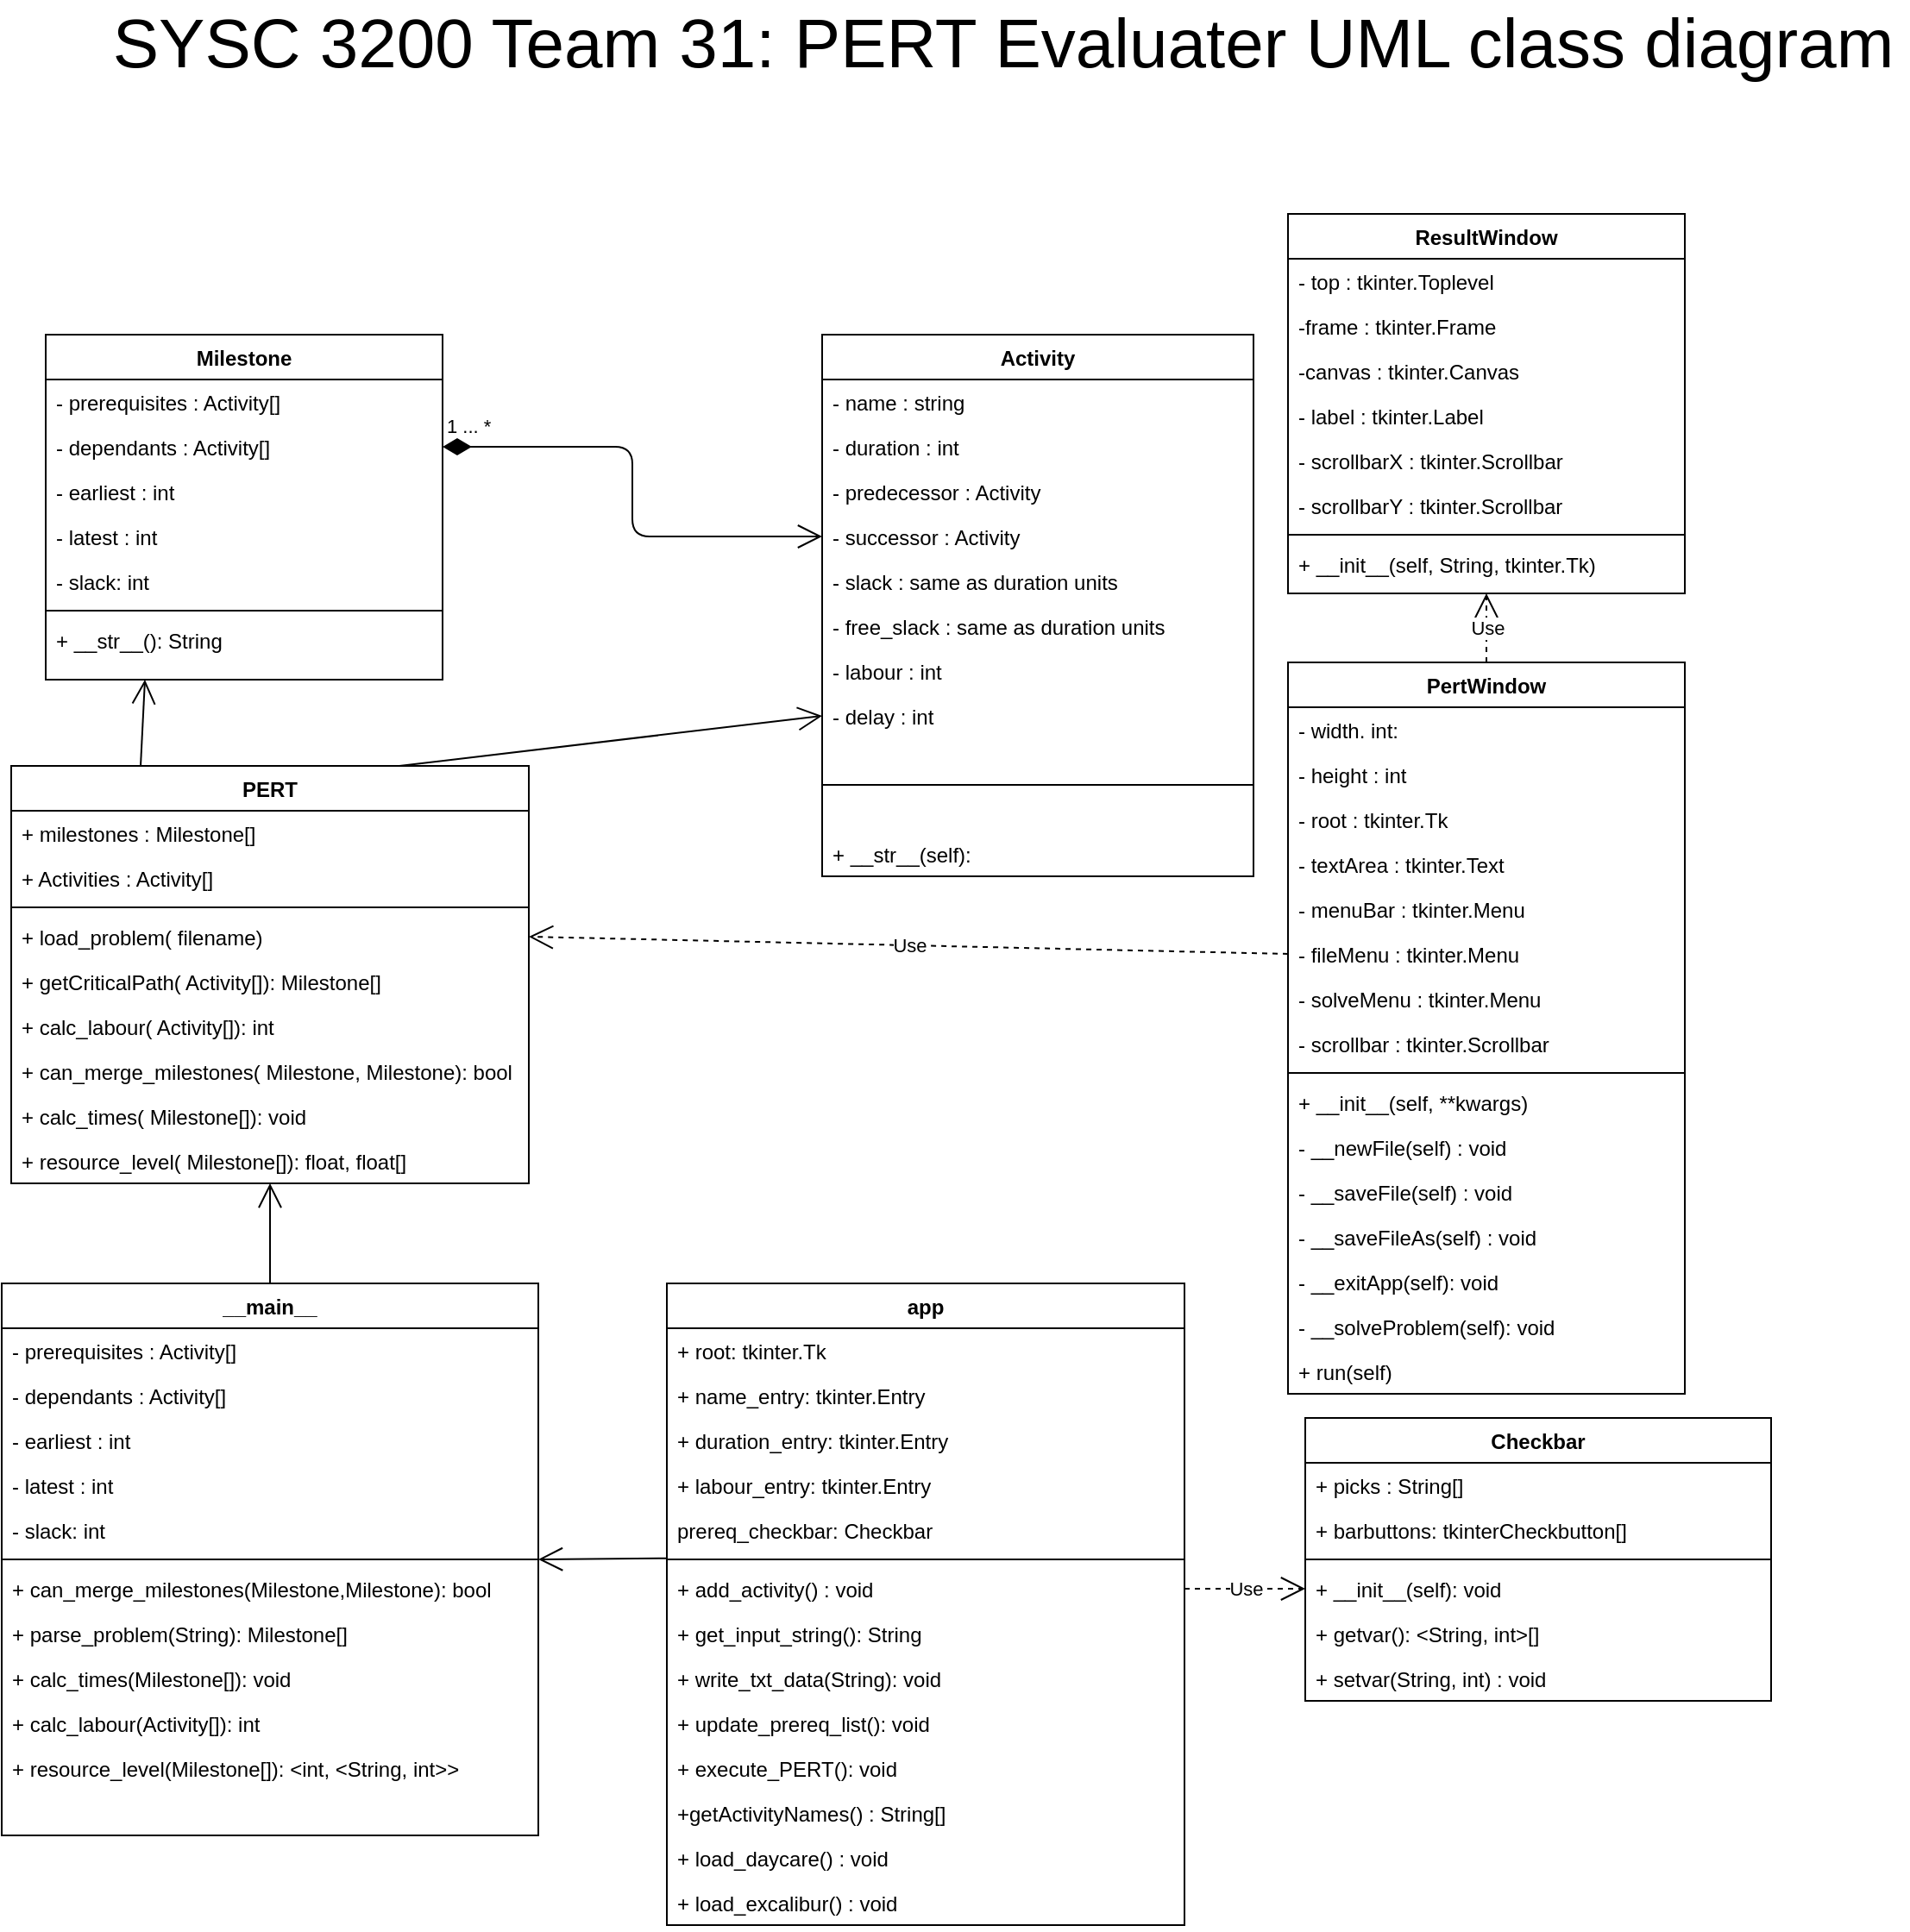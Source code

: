 <mxfile version="14.4.9" type="device"><diagram id="C5RBs43oDa-KdzZeNtuy" name="Page-1"><mxGraphModel dx="2009" dy="1912" grid="1" gridSize="10" guides="1" tooltips="1" connect="1" arrows="1" fold="1" page="1" pageScale="1" pageWidth="827" pageHeight="1169" math="0" shadow="0"><root><mxCell id="WIyWlLk6GJQsqaUBKTNV-0"/><mxCell id="WIyWlLk6GJQsqaUBKTNV-1" parent="WIyWlLk6GJQsqaUBKTNV-0"/><mxCell id="zTDlaWQzGtv6-AodyAiM-24" value="Activity" style="swimlane;fontStyle=1;align=center;verticalAlign=top;childLayout=stackLayout;horizontal=1;startSize=26;horizontalStack=0;resizeParent=1;resizeLast=0;collapsible=1;marginBottom=0;rounded=0;shadow=0;strokeWidth=1;" parent="WIyWlLk6GJQsqaUBKTNV-1" vertex="1"><mxGeometry x="735.5" y="-960" width="250" height="314" as="geometry"><mxRectangle x="130" y="380" width="160" height="26" as="alternateBounds"/></mxGeometry></mxCell><mxCell id="btUpzb4KIbOAnBp8oF6F-0" value="- name : string" style="text;align=left;verticalAlign=top;spacingLeft=4;spacingRight=4;overflow=hidden;rotatable=0;points=[[0,0.5],[1,0.5]];portConstraint=eastwest;" parent="zTDlaWQzGtv6-AodyAiM-24" vertex="1"><mxGeometry y="26" width="250" height="26" as="geometry"/></mxCell><mxCell id="btUpzb4KIbOAnBp8oF6F-9" value="- duration : int" style="text;align=left;verticalAlign=top;spacingLeft=4;spacingRight=4;overflow=hidden;rotatable=0;points=[[0,0.5],[1,0.5]];portConstraint=eastwest;" parent="zTDlaWQzGtv6-AodyAiM-24" vertex="1"><mxGeometry y="52" width="250" height="26" as="geometry"/></mxCell><mxCell id="zTDlaWQzGtv6-AodyAiM-31" value="- predecessor : Activity" style="text;align=left;verticalAlign=top;spacingLeft=4;spacingRight=4;overflow=hidden;rotatable=0;points=[[0,0.5],[1,0.5]];portConstraint=eastwest;" parent="zTDlaWQzGtv6-AodyAiM-24" vertex="1"><mxGeometry y="78" width="250" height="26" as="geometry"/></mxCell><mxCell id="btUpzb4KIbOAnBp8oF6F-1" value="- successor : Activity" style="text;align=left;verticalAlign=top;spacingLeft=4;spacingRight=4;overflow=hidden;rotatable=0;points=[[0,0.5],[1,0.5]];portConstraint=eastwest;" parent="zTDlaWQzGtv6-AodyAiM-24" vertex="1"><mxGeometry y="104" width="250" height="26" as="geometry"/></mxCell><mxCell id="btUpzb4KIbOAnBp8oF6F-2" value="- slack : same as duration units" style="text;align=left;verticalAlign=top;spacingLeft=4;spacingRight=4;overflow=hidden;rotatable=0;points=[[0,0.5],[1,0.5]];portConstraint=eastwest;" parent="zTDlaWQzGtv6-AodyAiM-24" vertex="1"><mxGeometry y="130" width="250" height="26" as="geometry"/></mxCell><mxCell id="zTDlaWQzGtv6-AodyAiM-32" value="- free_slack : same as duration units" style="text;align=left;verticalAlign=top;spacingLeft=4;spacingRight=4;overflow=hidden;rotatable=0;points=[[0,0.5],[1,0.5]];portConstraint=eastwest;" parent="zTDlaWQzGtv6-AodyAiM-24" vertex="1"><mxGeometry y="156" width="250" height="26" as="geometry"/></mxCell><mxCell id="btUpzb4KIbOAnBp8oF6F-3" value="- labour : int" style="text;align=left;verticalAlign=top;spacingLeft=4;spacingRight=4;overflow=hidden;rotatable=0;points=[[0,0.5],[1,0.5]];portConstraint=eastwest;" parent="zTDlaWQzGtv6-AodyAiM-24" vertex="1"><mxGeometry y="182" width="250" height="26" as="geometry"/></mxCell><mxCell id="btUpzb4KIbOAnBp8oF6F-10" value="- delay : int" style="text;align=left;verticalAlign=top;spacingLeft=4;spacingRight=4;overflow=hidden;rotatable=0;points=[[0,0.5],[1,0.5]];portConstraint=eastwest;" parent="zTDlaWQzGtv6-AodyAiM-24" vertex="1"><mxGeometry y="208" width="250" height="26" as="geometry"/></mxCell><mxCell id="zTDlaWQzGtv6-AodyAiM-37" value="" style="line;html=1;strokeWidth=1;align=left;verticalAlign=middle;spacingTop=-1;spacingLeft=3;spacingRight=3;rotatable=0;labelPosition=right;points=[];portConstraint=eastwest;" parent="zTDlaWQzGtv6-AodyAiM-24" vertex="1"><mxGeometry y="234" width="250" height="54" as="geometry"/></mxCell><mxCell id="zTDlaWQzGtv6-AodyAiM-39" value="+ __str__(self):" style="text;align=left;verticalAlign=top;spacingLeft=4;spacingRight=4;overflow=hidden;rotatable=0;points=[[0,0.5],[1,0.5]];portConstraint=eastwest;" parent="zTDlaWQzGtv6-AodyAiM-24" vertex="1"><mxGeometry y="288" width="250" height="26" as="geometry"/></mxCell><mxCell id="btUpzb4KIbOAnBp8oF6F-16" value="PERT" style="swimlane;fontStyle=1;align=center;verticalAlign=top;childLayout=stackLayout;horizontal=1;startSize=26;horizontalStack=0;resizeParent=1;resizeParentMax=0;resizeLast=0;collapsible=1;marginBottom=0;" parent="WIyWlLk6GJQsqaUBKTNV-1" vertex="1"><mxGeometry x="265.5" y="-710" width="300" height="242" as="geometry"/></mxCell><mxCell id="btUpzb4KIbOAnBp8oF6F-20" value="+ milestones : Milestone[]" style="text;strokeColor=none;fillColor=none;align=left;verticalAlign=top;spacingLeft=4;spacingRight=4;overflow=hidden;rotatable=0;points=[[0,0.5],[1,0.5]];portConstraint=eastwest;" parent="btUpzb4KIbOAnBp8oF6F-16" vertex="1"><mxGeometry y="26" width="300" height="26" as="geometry"/></mxCell><mxCell id="IH3E6BNqXFR_okWNq5ng-1" value="+ Activities : Activity[]" style="text;strokeColor=none;fillColor=none;align=left;verticalAlign=top;spacingLeft=4;spacingRight=4;overflow=hidden;rotatable=0;points=[[0,0.5],[1,0.5]];portConstraint=eastwest;" parent="btUpzb4KIbOAnBp8oF6F-16" vertex="1"><mxGeometry y="52" width="300" height="26" as="geometry"/></mxCell><mxCell id="btUpzb4KIbOAnBp8oF6F-18" value="" style="line;strokeWidth=1;fillColor=none;align=left;verticalAlign=middle;spacingTop=-1;spacingLeft=3;spacingRight=3;rotatable=0;labelPosition=right;points=[];portConstraint=eastwest;" parent="btUpzb4KIbOAnBp8oF6F-16" vertex="1"><mxGeometry y="78" width="300" height="8" as="geometry"/></mxCell><mxCell id="btUpzb4KIbOAnBp8oF6F-21" value="+ load_problem( filename)" style="text;strokeColor=none;fillColor=none;align=left;verticalAlign=top;spacingLeft=4;spacingRight=4;overflow=hidden;rotatable=0;points=[[0,0.5],[1,0.5]];portConstraint=eastwest;" parent="btUpzb4KIbOAnBp8oF6F-16" vertex="1"><mxGeometry y="86" width="300" height="26" as="geometry"/></mxCell><mxCell id="btUpzb4KIbOAnBp8oF6F-19" value="+ getCriticalPath( Activity[]): Milestone[]" style="text;strokeColor=none;fillColor=none;align=left;verticalAlign=top;spacingLeft=4;spacingRight=4;overflow=hidden;rotatable=0;points=[[0,0.5],[1,0.5]];portConstraint=eastwest;" parent="btUpzb4KIbOAnBp8oF6F-16" vertex="1"><mxGeometry y="112" width="300" height="26" as="geometry"/></mxCell><mxCell id="btUpzb4KIbOAnBp8oF6F-22" value="+ calc_labour( Activity[]): int" style="text;strokeColor=none;fillColor=none;align=left;verticalAlign=top;spacingLeft=4;spacingRight=4;overflow=hidden;rotatable=0;points=[[0,0.5],[1,0.5]];portConstraint=eastwest;" parent="btUpzb4KIbOAnBp8oF6F-16" vertex="1"><mxGeometry y="138" width="300" height="26" as="geometry"/></mxCell><mxCell id="btUpzb4KIbOAnBp8oF6F-23" value="+ can_merge_milestones( Milestone, Milestone): bool" style="text;strokeColor=none;fillColor=none;align=left;verticalAlign=top;spacingLeft=4;spacingRight=4;overflow=hidden;rotatable=0;points=[[0,0.5],[1,0.5]];portConstraint=eastwest;" parent="btUpzb4KIbOAnBp8oF6F-16" vertex="1"><mxGeometry y="164" width="300" height="26" as="geometry"/></mxCell><mxCell id="btUpzb4KIbOAnBp8oF6F-25" value="+ calc_times( Milestone[]): void" style="text;strokeColor=none;fillColor=none;align=left;verticalAlign=top;spacingLeft=4;spacingRight=4;overflow=hidden;rotatable=0;points=[[0,0.5],[1,0.5]];portConstraint=eastwest;" parent="btUpzb4KIbOAnBp8oF6F-16" vertex="1"><mxGeometry y="190" width="300" height="26" as="geometry"/></mxCell><mxCell id="btUpzb4KIbOAnBp8oF6F-26" value="+ resource_level( Milestone[]): float, float[]" style="text;strokeColor=none;fillColor=none;align=left;verticalAlign=top;spacingLeft=4;spacingRight=4;overflow=hidden;rotatable=0;points=[[0,0.5],[1,0.5]];portConstraint=eastwest;" parent="btUpzb4KIbOAnBp8oF6F-16" vertex="1"><mxGeometry y="216" width="300" height="26" as="geometry"/></mxCell><mxCell id="oO0RdMae1IvpxgFNiNvK-9" value="__main__" style="swimlane;fontStyle=1;align=center;verticalAlign=top;childLayout=stackLayout;horizontal=1;startSize=26;horizontalStack=0;resizeParent=1;resizeLast=0;collapsible=1;marginBottom=0;rounded=0;shadow=0;strokeWidth=1;" parent="WIyWlLk6GJQsqaUBKTNV-1" vertex="1"><mxGeometry x="260" y="-410" width="311" height="320" as="geometry"><mxRectangle x="550" y="140" width="160" height="26" as="alternateBounds"/></mxGeometry></mxCell><mxCell id="oO0RdMae1IvpxgFNiNvK-10" value="- prerequisites : Activity[]" style="text;align=left;verticalAlign=top;spacingLeft=4;spacingRight=4;overflow=hidden;rotatable=0;points=[[0,0.5],[1,0.5]];portConstraint=eastwest;" parent="oO0RdMae1IvpxgFNiNvK-9" vertex="1"><mxGeometry y="26" width="311" height="26" as="geometry"/></mxCell><mxCell id="oO0RdMae1IvpxgFNiNvK-11" value="- dependants : Activity[]" style="text;align=left;verticalAlign=top;spacingLeft=4;spacingRight=4;overflow=hidden;rotatable=0;points=[[0,0.5],[1,0.5]];portConstraint=eastwest;" parent="oO0RdMae1IvpxgFNiNvK-9" vertex="1"><mxGeometry y="52" width="311" height="26" as="geometry"/></mxCell><mxCell id="oO0RdMae1IvpxgFNiNvK-12" value="- earliest : int" style="text;align=left;verticalAlign=top;spacingLeft=4;spacingRight=4;overflow=hidden;rotatable=0;points=[[0,0.5],[1,0.5]];portConstraint=eastwest;" parent="oO0RdMae1IvpxgFNiNvK-9" vertex="1"><mxGeometry y="78" width="311" height="26" as="geometry"/></mxCell><mxCell id="oO0RdMae1IvpxgFNiNvK-13" value="- latest : int" style="text;align=left;verticalAlign=top;spacingLeft=4;spacingRight=4;overflow=hidden;rotatable=0;points=[[0,0.5],[1,0.5]];portConstraint=eastwest;" parent="oO0RdMae1IvpxgFNiNvK-9" vertex="1"><mxGeometry y="104" width="311" height="26" as="geometry"/></mxCell><mxCell id="oO0RdMae1IvpxgFNiNvK-14" value="- slack: int" style="text;align=left;verticalAlign=top;spacingLeft=4;spacingRight=4;overflow=hidden;rotatable=0;points=[[0,0.5],[1,0.5]];portConstraint=eastwest;" parent="oO0RdMae1IvpxgFNiNvK-9" vertex="1"><mxGeometry y="130" width="311" height="26" as="geometry"/></mxCell><mxCell id="oO0RdMae1IvpxgFNiNvK-15" value="" style="line;html=1;strokeWidth=1;align=left;verticalAlign=middle;spacingTop=-1;spacingLeft=3;spacingRight=3;rotatable=0;labelPosition=right;points=[];portConstraint=eastwest;" parent="oO0RdMae1IvpxgFNiNvK-9" vertex="1"><mxGeometry y="156" width="311" height="8" as="geometry"/></mxCell><mxCell id="oO0RdMae1IvpxgFNiNvK-17" value="+ can_merge_milestones(Milestone,Milestone): bool" style="text;align=left;verticalAlign=top;spacingLeft=4;spacingRight=4;overflow=hidden;rotatable=0;points=[[0,0.5],[1,0.5]];portConstraint=eastwest;" parent="oO0RdMae1IvpxgFNiNvK-9" vertex="1"><mxGeometry y="164" width="311" height="26" as="geometry"/></mxCell><mxCell id="oO0RdMae1IvpxgFNiNvK-26" value="+ parse_problem(String): Milestone[]" style="text;align=left;verticalAlign=top;spacingLeft=4;spacingRight=4;overflow=hidden;rotatable=0;points=[[0,0.5],[1,0.5]];portConstraint=eastwest;" parent="oO0RdMae1IvpxgFNiNvK-9" vertex="1"><mxGeometry y="190" width="311" height="26" as="geometry"/></mxCell><mxCell id="oO0RdMae1IvpxgFNiNvK-27" value="+ calc_times(Milestone[]): void" style="text;align=left;verticalAlign=top;spacingLeft=4;spacingRight=4;overflow=hidden;rotatable=0;points=[[0,0.5],[1,0.5]];portConstraint=eastwest;" parent="oO0RdMae1IvpxgFNiNvK-9" vertex="1"><mxGeometry y="216" width="311" height="26" as="geometry"/></mxCell><mxCell id="oO0RdMae1IvpxgFNiNvK-28" value="+ calc_labour(Activity[]): int" style="text;align=left;verticalAlign=top;spacingLeft=4;spacingRight=4;overflow=hidden;rotatable=0;points=[[0,0.5],[1,0.5]];portConstraint=eastwest;" parent="oO0RdMae1IvpxgFNiNvK-9" vertex="1"><mxGeometry y="242" width="311" height="26" as="geometry"/></mxCell><mxCell id="oO0RdMae1IvpxgFNiNvK-29" value="+ resource_level(Milestone[]): &lt;int, &lt;String, int&gt;&gt;" style="text;align=left;verticalAlign=top;spacingLeft=4;spacingRight=4;overflow=hidden;rotatable=0;points=[[0,0.5],[1,0.5]];portConstraint=eastwest;" parent="oO0RdMae1IvpxgFNiNvK-9" vertex="1"><mxGeometry y="268" width="311" height="26" as="geometry"/></mxCell><mxCell id="oO0RdMae1IvpxgFNiNvK-18" value="Milestone" style="swimlane;fontStyle=1;align=center;verticalAlign=top;childLayout=stackLayout;horizontal=1;startSize=26;horizontalStack=0;resizeParent=1;resizeLast=0;collapsible=1;marginBottom=0;rounded=0;shadow=0;strokeWidth=1;" parent="WIyWlLk6GJQsqaUBKTNV-1" vertex="1"><mxGeometry x="285.5" y="-960" width="230" height="200" as="geometry"><mxRectangle x="550" y="140" width="160" height="26" as="alternateBounds"/></mxGeometry></mxCell><mxCell id="oO0RdMae1IvpxgFNiNvK-19" value="- prerequisites : Activity[]" style="text;align=left;verticalAlign=top;spacingLeft=4;spacingRight=4;overflow=hidden;rotatable=0;points=[[0,0.5],[1,0.5]];portConstraint=eastwest;" parent="oO0RdMae1IvpxgFNiNvK-18" vertex="1"><mxGeometry y="26" width="230" height="26" as="geometry"/></mxCell><mxCell id="oO0RdMae1IvpxgFNiNvK-20" value="- dependants : Activity[]" style="text;align=left;verticalAlign=top;spacingLeft=4;spacingRight=4;overflow=hidden;rotatable=0;points=[[0,0.5],[1,0.5]];portConstraint=eastwest;" parent="oO0RdMae1IvpxgFNiNvK-18" vertex="1"><mxGeometry y="52" width="230" height="26" as="geometry"/></mxCell><mxCell id="oO0RdMae1IvpxgFNiNvK-21" value="- earliest : int" style="text;align=left;verticalAlign=top;spacingLeft=4;spacingRight=4;overflow=hidden;rotatable=0;points=[[0,0.5],[1,0.5]];portConstraint=eastwest;" parent="oO0RdMae1IvpxgFNiNvK-18" vertex="1"><mxGeometry y="78" width="230" height="26" as="geometry"/></mxCell><mxCell id="oO0RdMae1IvpxgFNiNvK-22" value="- latest : int" style="text;align=left;verticalAlign=top;spacingLeft=4;spacingRight=4;overflow=hidden;rotatable=0;points=[[0,0.5],[1,0.5]];portConstraint=eastwest;" parent="oO0RdMae1IvpxgFNiNvK-18" vertex="1"><mxGeometry y="104" width="230" height="26" as="geometry"/></mxCell><mxCell id="oO0RdMae1IvpxgFNiNvK-23" value="- slack: int" style="text;align=left;verticalAlign=top;spacingLeft=4;spacingRight=4;overflow=hidden;rotatable=0;points=[[0,0.5],[1,0.5]];portConstraint=eastwest;" parent="oO0RdMae1IvpxgFNiNvK-18" vertex="1"><mxGeometry y="130" width="230" height="26" as="geometry"/></mxCell><mxCell id="oO0RdMae1IvpxgFNiNvK-24" value="" style="line;html=1;strokeWidth=1;align=left;verticalAlign=middle;spacingTop=-1;spacingLeft=3;spacingRight=3;rotatable=0;labelPosition=right;points=[];portConstraint=eastwest;" parent="oO0RdMae1IvpxgFNiNvK-18" vertex="1"><mxGeometry y="156" width="230" height="8" as="geometry"/></mxCell><mxCell id="oO0RdMae1IvpxgFNiNvK-25" value="+ __str__(): String" style="text;align=left;verticalAlign=top;spacingLeft=4;spacingRight=4;overflow=hidden;rotatable=0;points=[[0,0.5],[1,0.5]];portConstraint=eastwest;" parent="oO0RdMae1IvpxgFNiNvK-18" vertex="1"><mxGeometry y="164" width="230" height="26" as="geometry"/></mxCell><mxCell id="oO0RdMae1IvpxgFNiNvK-33" value="app" style="swimlane;fontStyle=1;align=center;verticalAlign=top;childLayout=stackLayout;horizontal=1;startSize=26;horizontalStack=0;resizeParent=1;resizeParentMax=0;resizeLast=0;collapsible=1;marginBottom=0;" parent="WIyWlLk6GJQsqaUBKTNV-1" vertex="1"><mxGeometry x="645.5" y="-410" width="300" height="372" as="geometry"/></mxCell><mxCell id="oO0RdMae1IvpxgFNiNvK-48" value="+ root: tkinter.Tk" style="text;strokeColor=none;fillColor=none;align=left;verticalAlign=top;spacingLeft=4;spacingRight=4;overflow=hidden;rotatable=0;points=[[0,0.5],[1,0.5]];portConstraint=eastwest;" parent="oO0RdMae1IvpxgFNiNvK-33" vertex="1"><mxGeometry y="26" width="300" height="26" as="geometry"/></mxCell><mxCell id="oO0RdMae1IvpxgFNiNvK-34" value="+ name_entry: tkinter.Entry" style="text;strokeColor=none;fillColor=none;align=left;verticalAlign=top;spacingLeft=4;spacingRight=4;overflow=hidden;rotatable=0;points=[[0,0.5],[1,0.5]];portConstraint=eastwest;" parent="oO0RdMae1IvpxgFNiNvK-33" vertex="1"><mxGeometry y="52" width="300" height="26" as="geometry"/></mxCell><mxCell id="oO0RdMae1IvpxgFNiNvK-46" value="+ duration_entry: tkinter.Entry" style="text;strokeColor=none;fillColor=none;align=left;verticalAlign=top;spacingLeft=4;spacingRight=4;overflow=hidden;rotatable=0;points=[[0,0.5],[1,0.5]];portConstraint=eastwest;" parent="oO0RdMae1IvpxgFNiNvK-33" vertex="1"><mxGeometry y="78" width="300" height="26" as="geometry"/></mxCell><mxCell id="oO0RdMae1IvpxgFNiNvK-47" value="+ labour_entry: tkinter.Entry" style="text;strokeColor=none;fillColor=none;align=left;verticalAlign=top;spacingLeft=4;spacingRight=4;overflow=hidden;rotatable=0;points=[[0,0.5],[1,0.5]];portConstraint=eastwest;" parent="oO0RdMae1IvpxgFNiNvK-33" vertex="1"><mxGeometry y="104" width="300" height="26" as="geometry"/></mxCell><mxCell id="oO0RdMae1IvpxgFNiNvK-35" value="prereq_checkbar: Checkbar" style="text;strokeColor=none;fillColor=none;align=left;verticalAlign=top;spacingLeft=4;spacingRight=4;overflow=hidden;rotatable=0;points=[[0,0.5],[1,0.5]];portConstraint=eastwest;" parent="oO0RdMae1IvpxgFNiNvK-33" vertex="1"><mxGeometry y="130" width="300" height="26" as="geometry"/></mxCell><mxCell id="oO0RdMae1IvpxgFNiNvK-36" value="" style="line;strokeWidth=1;fillColor=none;align=left;verticalAlign=middle;spacingTop=-1;spacingLeft=3;spacingRight=3;rotatable=0;labelPosition=right;points=[];portConstraint=eastwest;" parent="oO0RdMae1IvpxgFNiNvK-33" vertex="1"><mxGeometry y="156" width="300" height="8" as="geometry"/></mxCell><mxCell id="oO0RdMae1IvpxgFNiNvK-45" value="+ add_activity() : void" style="text;strokeColor=none;fillColor=none;align=left;verticalAlign=top;spacingLeft=4;spacingRight=4;overflow=hidden;rotatable=0;points=[[0,0.5],[1,0.5]];portConstraint=eastwest;" parent="oO0RdMae1IvpxgFNiNvK-33" vertex="1"><mxGeometry y="164" width="300" height="26" as="geometry"/></mxCell><mxCell id="oO0RdMae1IvpxgFNiNvK-37" value="+ get_input_string(): String" style="text;strokeColor=none;fillColor=none;align=left;verticalAlign=top;spacingLeft=4;spacingRight=4;overflow=hidden;rotatable=0;points=[[0,0.5],[1,0.5]];portConstraint=eastwest;" parent="oO0RdMae1IvpxgFNiNvK-33" vertex="1"><mxGeometry y="190" width="300" height="26" as="geometry"/></mxCell><mxCell id="oO0RdMae1IvpxgFNiNvK-38" value="+ write_txt_data(String): void" style="text;strokeColor=none;fillColor=none;align=left;verticalAlign=top;spacingLeft=4;spacingRight=4;overflow=hidden;rotatable=0;points=[[0,0.5],[1,0.5]];portConstraint=eastwest;" parent="oO0RdMae1IvpxgFNiNvK-33" vertex="1"><mxGeometry y="216" width="300" height="26" as="geometry"/></mxCell><mxCell id="oO0RdMae1IvpxgFNiNvK-39" value="+ update_prereq_list(): void" style="text;strokeColor=none;fillColor=none;align=left;verticalAlign=top;spacingLeft=4;spacingRight=4;overflow=hidden;rotatable=0;points=[[0,0.5],[1,0.5]];portConstraint=eastwest;" parent="oO0RdMae1IvpxgFNiNvK-33" vertex="1"><mxGeometry y="242" width="300" height="26" as="geometry"/></mxCell><mxCell id="oO0RdMae1IvpxgFNiNvK-40" value="+ execute_PERT(): void" style="text;strokeColor=none;fillColor=none;align=left;verticalAlign=top;spacingLeft=4;spacingRight=4;overflow=hidden;rotatable=0;points=[[0,0.5],[1,0.5]];portConstraint=eastwest;" parent="oO0RdMae1IvpxgFNiNvK-33" vertex="1"><mxGeometry y="268" width="300" height="26" as="geometry"/></mxCell><mxCell id="oO0RdMae1IvpxgFNiNvK-41" value="+getActivityNames() : String[]" style="text;strokeColor=none;fillColor=none;align=left;verticalAlign=top;spacingLeft=4;spacingRight=4;overflow=hidden;rotatable=0;points=[[0,0.5],[1,0.5]];portConstraint=eastwest;" parent="oO0RdMae1IvpxgFNiNvK-33" vertex="1"><mxGeometry y="294" width="300" height="26" as="geometry"/></mxCell><mxCell id="oO0RdMae1IvpxgFNiNvK-42" value="+ load_daycare() : void" style="text;strokeColor=none;fillColor=none;align=left;verticalAlign=top;spacingLeft=4;spacingRight=4;overflow=hidden;rotatable=0;points=[[0,0.5],[1,0.5]];portConstraint=eastwest;" parent="oO0RdMae1IvpxgFNiNvK-33" vertex="1"><mxGeometry y="320" width="300" height="26" as="geometry"/></mxCell><mxCell id="oO0RdMae1IvpxgFNiNvK-44" value="+ load_excalibur() : void" style="text;strokeColor=none;fillColor=none;align=left;verticalAlign=top;spacingLeft=4;spacingRight=4;overflow=hidden;rotatable=0;points=[[0,0.5],[1,0.5]];portConstraint=eastwest;" parent="oO0RdMae1IvpxgFNiNvK-33" vertex="1"><mxGeometry y="346" width="300" height="26" as="geometry"/></mxCell><mxCell id="oO0RdMae1IvpxgFNiNvK-49" value="1 ... *" style="endArrow=open;html=1;endSize=12;startArrow=diamondThin;startSize=14;startFill=1;edgeStyle=orthogonalEdgeStyle;align=left;verticalAlign=bottom;exitX=1;exitY=0.5;exitDx=0;exitDy=0;entryX=0;entryY=0.5;entryDx=0;entryDy=0;" parent="WIyWlLk6GJQsqaUBKTNV-1" source="oO0RdMae1IvpxgFNiNvK-20" target="btUpzb4KIbOAnBp8oF6F-1" edge="1"><mxGeometry x="-1" y="3" relative="1" as="geometry"><mxPoint x="745.5" y="-1030" as="sourcePoint"/><mxPoint x="905.5" y="-1030" as="targetPoint"/></mxGeometry></mxCell><mxCell id="oO0RdMae1IvpxgFNiNvK-50" value="" style="endArrow=open;endFill=1;endSize=12;html=1;exitX=0.5;exitY=0;exitDx=0;exitDy=0;" parent="WIyWlLk6GJQsqaUBKTNV-1" source="oO0RdMae1IvpxgFNiNvK-9" target="btUpzb4KIbOAnBp8oF6F-26" edge="1"><mxGeometry width="160" relative="1" as="geometry"><mxPoint x="665.5" y="-380" as="sourcePoint"/><mxPoint x="825.5" y="-380" as="targetPoint"/></mxGeometry></mxCell><mxCell id="oO0RdMae1IvpxgFNiNvK-52" value="" style="endArrow=open;endFill=1;endSize=12;html=1;exitX=0.25;exitY=0;exitDx=0;exitDy=0;entryX=0.25;entryY=1;entryDx=0;entryDy=0;" parent="WIyWlLk6GJQsqaUBKTNV-1" source="btUpzb4KIbOAnBp8oF6F-16" edge="1" target="oO0RdMae1IvpxgFNiNvK-18"><mxGeometry width="160" relative="1" as="geometry"><mxPoint x="695.5" y="-720" as="sourcePoint"/><mxPoint x="535.5" y="-850" as="targetPoint"/></mxGeometry></mxCell><mxCell id="oO0RdMae1IvpxgFNiNvK-53" value="" style="endArrow=open;endFill=1;endSize=12;html=1;entryX=0;entryY=0.5;entryDx=0;entryDy=0;exitX=0.75;exitY=0;exitDx=0;exitDy=0;" parent="WIyWlLk6GJQsqaUBKTNV-1" source="btUpzb4KIbOAnBp8oF6F-16" target="btUpzb4KIbOAnBp8oF6F-10" edge="1"><mxGeometry width="160" relative="1" as="geometry"><mxPoint x="705.5" y="-710" as="sourcePoint"/><mxPoint x="835.5" y="-840" as="targetPoint"/></mxGeometry></mxCell><mxCell id="oO0RdMae1IvpxgFNiNvK-54" value="Checkbar" style="swimlane;fontStyle=1;align=center;verticalAlign=top;childLayout=stackLayout;horizontal=1;startSize=26;horizontalStack=0;resizeParent=1;resizeParentMax=0;resizeLast=0;collapsible=1;marginBottom=0;" parent="WIyWlLk6GJQsqaUBKTNV-1" vertex="1"><mxGeometry x="1015.5" y="-332" width="270" height="164" as="geometry"/></mxCell><mxCell id="oO0RdMae1IvpxgFNiNvK-55" value="+ picks : String[]" style="text;strokeColor=none;fillColor=none;align=left;verticalAlign=top;spacingLeft=4;spacingRight=4;overflow=hidden;rotatable=0;points=[[0,0.5],[1,0.5]];portConstraint=eastwest;" parent="oO0RdMae1IvpxgFNiNvK-54" vertex="1"><mxGeometry y="26" width="270" height="26" as="geometry"/></mxCell><mxCell id="oO0RdMae1IvpxgFNiNvK-56" value="+ barbuttons: tkinterCheckbutton[]" style="text;strokeColor=none;fillColor=none;align=left;verticalAlign=top;spacingLeft=4;spacingRight=4;overflow=hidden;rotatable=0;points=[[0,0.5],[1,0.5]];portConstraint=eastwest;" parent="oO0RdMae1IvpxgFNiNvK-54" vertex="1"><mxGeometry y="52" width="270" height="26" as="geometry"/></mxCell><mxCell id="oO0RdMae1IvpxgFNiNvK-60" value="" style="line;strokeWidth=1;fillColor=none;align=left;verticalAlign=middle;spacingTop=-1;spacingLeft=3;spacingRight=3;rotatable=0;labelPosition=right;points=[];portConstraint=eastwest;" parent="oO0RdMae1IvpxgFNiNvK-54" vertex="1"><mxGeometry y="78" width="270" height="8" as="geometry"/></mxCell><mxCell id="oO0RdMae1IvpxgFNiNvK-69" value="+ __init__(self): void" style="text;strokeColor=none;fillColor=none;align=left;verticalAlign=top;spacingLeft=4;spacingRight=4;overflow=hidden;rotatable=0;points=[[0,0.5],[1,0.5]];portConstraint=eastwest;" parent="oO0RdMae1IvpxgFNiNvK-54" vertex="1"><mxGeometry y="86" width="270" height="26" as="geometry"/></mxCell><mxCell id="oO0RdMae1IvpxgFNiNvK-61" value="+ getvar(): &lt;String, int&gt;[]" style="text;strokeColor=none;fillColor=none;align=left;verticalAlign=top;spacingLeft=4;spacingRight=4;overflow=hidden;rotatable=0;points=[[0,0.5],[1,0.5]];portConstraint=eastwest;" parent="oO0RdMae1IvpxgFNiNvK-54" vertex="1"><mxGeometry y="112" width="270" height="26" as="geometry"/></mxCell><mxCell id="oO0RdMae1IvpxgFNiNvK-62" value="+ setvar(String, int) : void" style="text;strokeColor=none;fillColor=none;align=left;verticalAlign=top;spacingLeft=4;spacingRight=4;overflow=hidden;rotatable=0;points=[[0,0.5],[1,0.5]];portConstraint=eastwest;" parent="oO0RdMae1IvpxgFNiNvK-54" vertex="1"><mxGeometry y="138" width="270" height="26" as="geometry"/></mxCell><mxCell id="oO0RdMae1IvpxgFNiNvK-74" value="" style="endArrow=open;endFill=1;endSize=12;html=1;entryX=1;entryY=0.5;entryDx=0;entryDy=0;exitX=0.001;exitY=0.417;exitDx=0;exitDy=0;exitPerimeter=0;" parent="WIyWlLk6GJQsqaUBKTNV-1" source="oO0RdMae1IvpxgFNiNvK-36" target="oO0RdMae1IvpxgFNiNvK-9" edge="1"><mxGeometry width="160" relative="1" as="geometry"><mxPoint x="835.5" y="-160" as="sourcePoint"/><mxPoint x="995.5" y="-160" as="targetPoint"/></mxGeometry></mxCell><mxCell id="Y0O2T7rlID2bKdgIncWa-0" value="ResultWindow" style="swimlane;fontStyle=1;align=center;verticalAlign=top;childLayout=stackLayout;horizontal=1;startSize=26;horizontalStack=0;resizeParent=1;resizeLast=0;collapsible=1;marginBottom=0;rounded=0;shadow=0;strokeWidth=1;" vertex="1" parent="WIyWlLk6GJQsqaUBKTNV-1"><mxGeometry x="1005.5" y="-1030" width="230" height="220" as="geometry"><mxRectangle x="550" y="140" width="160" height="26" as="alternateBounds"/></mxGeometry></mxCell><mxCell id="Y0O2T7rlID2bKdgIncWa-1" value="- top : tkinter.Toplevel" style="text;align=left;verticalAlign=top;spacingLeft=4;spacingRight=4;overflow=hidden;rotatable=0;points=[[0,0.5],[1,0.5]];portConstraint=eastwest;" vertex="1" parent="Y0O2T7rlID2bKdgIncWa-0"><mxGeometry y="26" width="230" height="26" as="geometry"/></mxCell><mxCell id="Y0O2T7rlID2bKdgIncWa-2" value="-frame : tkinter.Frame" style="text;align=left;verticalAlign=top;spacingLeft=4;spacingRight=4;overflow=hidden;rotatable=0;points=[[0,0.5],[1,0.5]];portConstraint=eastwest;" vertex="1" parent="Y0O2T7rlID2bKdgIncWa-0"><mxGeometry y="52" width="230" height="26" as="geometry"/></mxCell><mxCell id="Y0O2T7rlID2bKdgIncWa-3" value="-canvas : tkinter.Canvas" style="text;align=left;verticalAlign=top;spacingLeft=4;spacingRight=4;overflow=hidden;rotatable=0;points=[[0,0.5],[1,0.5]];portConstraint=eastwest;" vertex="1" parent="Y0O2T7rlID2bKdgIncWa-0"><mxGeometry y="78" width="230" height="26" as="geometry"/></mxCell><mxCell id="Y0O2T7rlID2bKdgIncWa-4" value="- label : tkinter.Label" style="text;align=left;verticalAlign=top;spacingLeft=4;spacingRight=4;overflow=hidden;rotatable=0;points=[[0,0.5],[1,0.5]];portConstraint=eastwest;" vertex="1" parent="Y0O2T7rlID2bKdgIncWa-0"><mxGeometry y="104" width="230" height="26" as="geometry"/></mxCell><mxCell id="Y0O2T7rlID2bKdgIncWa-5" value="- scrollbarX : tkinter.Scrollbar" style="text;align=left;verticalAlign=top;spacingLeft=4;spacingRight=4;overflow=hidden;rotatable=0;points=[[0,0.5],[1,0.5]];portConstraint=eastwest;" vertex="1" parent="Y0O2T7rlID2bKdgIncWa-0"><mxGeometry y="130" width="230" height="26" as="geometry"/></mxCell><mxCell id="Y0O2T7rlID2bKdgIncWa-16" value="- scrollbarY : tkinter.Scrollbar" style="text;align=left;verticalAlign=top;spacingLeft=4;spacingRight=4;overflow=hidden;rotatable=0;points=[[0,0.5],[1,0.5]];portConstraint=eastwest;" vertex="1" parent="Y0O2T7rlID2bKdgIncWa-0"><mxGeometry y="156" width="230" height="26" as="geometry"/></mxCell><mxCell id="Y0O2T7rlID2bKdgIncWa-6" value="" style="line;html=1;strokeWidth=1;align=left;verticalAlign=middle;spacingTop=-1;spacingLeft=3;spacingRight=3;rotatable=0;labelPosition=right;points=[];portConstraint=eastwest;" vertex="1" parent="Y0O2T7rlID2bKdgIncWa-0"><mxGeometry y="182" width="230" height="8" as="geometry"/></mxCell><mxCell id="Y0O2T7rlID2bKdgIncWa-7" value="+ __init__(self, String, tkinter.Tk)" style="text;align=left;verticalAlign=top;spacingLeft=4;spacingRight=4;overflow=hidden;rotatable=0;points=[[0,0.5],[1,0.5]];portConstraint=eastwest;" vertex="1" parent="Y0O2T7rlID2bKdgIncWa-0"><mxGeometry y="190" width="230" height="26" as="geometry"/></mxCell><mxCell id="Y0O2T7rlID2bKdgIncWa-17" value="PertWindow" style="swimlane;fontStyle=1;align=center;verticalAlign=top;childLayout=stackLayout;horizontal=1;startSize=26;horizontalStack=0;resizeParent=1;resizeLast=0;collapsible=1;marginBottom=0;rounded=0;shadow=0;strokeWidth=1;" vertex="1" parent="WIyWlLk6GJQsqaUBKTNV-1"><mxGeometry x="1005.5" y="-770" width="230" height="424" as="geometry"><mxRectangle x="550" y="140" width="160" height="26" as="alternateBounds"/></mxGeometry></mxCell><mxCell id="Y0O2T7rlID2bKdgIncWa-18" value="- width. int:" style="text;align=left;verticalAlign=top;spacingLeft=4;spacingRight=4;overflow=hidden;rotatable=0;points=[[0,0.5],[1,0.5]];portConstraint=eastwest;" vertex="1" parent="Y0O2T7rlID2bKdgIncWa-17"><mxGeometry y="26" width="230" height="26" as="geometry"/></mxCell><mxCell id="Y0O2T7rlID2bKdgIncWa-19" value="- height : int" style="text;align=left;verticalAlign=top;spacingLeft=4;spacingRight=4;overflow=hidden;rotatable=0;points=[[0,0.5],[1,0.5]];portConstraint=eastwest;" vertex="1" parent="Y0O2T7rlID2bKdgIncWa-17"><mxGeometry y="52" width="230" height="26" as="geometry"/></mxCell><mxCell id="Y0O2T7rlID2bKdgIncWa-20" value="- root : tkinter.Tk" style="text;align=left;verticalAlign=top;spacingLeft=4;spacingRight=4;overflow=hidden;rotatable=0;points=[[0,0.5],[1,0.5]];portConstraint=eastwest;" vertex="1" parent="Y0O2T7rlID2bKdgIncWa-17"><mxGeometry y="78" width="230" height="26" as="geometry"/></mxCell><mxCell id="Y0O2T7rlID2bKdgIncWa-21" value="- textArea : tkinter.Text" style="text;align=left;verticalAlign=top;spacingLeft=4;spacingRight=4;overflow=hidden;rotatable=0;points=[[0,0.5],[1,0.5]];portConstraint=eastwest;" vertex="1" parent="Y0O2T7rlID2bKdgIncWa-17"><mxGeometry y="104" width="230" height="26" as="geometry"/></mxCell><mxCell id="Y0O2T7rlID2bKdgIncWa-22" value="- menuBar : tkinter.Menu" style="text;align=left;verticalAlign=top;spacingLeft=4;spacingRight=4;overflow=hidden;rotatable=0;points=[[0,0.5],[1,0.5]];portConstraint=eastwest;" vertex="1" parent="Y0O2T7rlID2bKdgIncWa-17"><mxGeometry y="130" width="230" height="26" as="geometry"/></mxCell><mxCell id="Y0O2T7rlID2bKdgIncWa-35" value="- fileMenu : tkinter.Menu" style="text;align=left;verticalAlign=top;spacingLeft=4;spacingRight=4;overflow=hidden;rotatable=0;points=[[0,0.5],[1,0.5]];portConstraint=eastwest;" vertex="1" parent="Y0O2T7rlID2bKdgIncWa-17"><mxGeometry y="156" width="230" height="26" as="geometry"/></mxCell><mxCell id="Y0O2T7rlID2bKdgIncWa-23" value="- solveMenu : tkinter.Menu" style="text;align=left;verticalAlign=top;spacingLeft=4;spacingRight=4;overflow=hidden;rotatable=0;points=[[0,0.5],[1,0.5]];portConstraint=eastwest;" vertex="1" parent="Y0O2T7rlID2bKdgIncWa-17"><mxGeometry y="182" width="230" height="26" as="geometry"/></mxCell><mxCell id="Y0O2T7rlID2bKdgIncWa-36" value="- scrollbar : tkinter.Scrollbar" style="text;align=left;verticalAlign=top;spacingLeft=4;spacingRight=4;overflow=hidden;rotatable=0;points=[[0,0.5],[1,0.5]];portConstraint=eastwest;" vertex="1" parent="Y0O2T7rlID2bKdgIncWa-17"><mxGeometry y="208" width="230" height="26" as="geometry"/></mxCell><mxCell id="Y0O2T7rlID2bKdgIncWa-24" value="" style="line;html=1;strokeWidth=1;align=left;verticalAlign=middle;spacingTop=-1;spacingLeft=3;spacingRight=3;rotatable=0;labelPosition=right;points=[];portConstraint=eastwest;" vertex="1" parent="Y0O2T7rlID2bKdgIncWa-17"><mxGeometry y="234" width="230" height="8" as="geometry"/></mxCell><mxCell id="Y0O2T7rlID2bKdgIncWa-25" value="+ __init__(self, **kwargs)" style="text;align=left;verticalAlign=top;spacingLeft=4;spacingRight=4;overflow=hidden;rotatable=0;points=[[0,0.5],[1,0.5]];portConstraint=eastwest;" vertex="1" parent="Y0O2T7rlID2bKdgIncWa-17"><mxGeometry y="242" width="230" height="26" as="geometry"/></mxCell><mxCell id="Y0O2T7rlID2bKdgIncWa-37" value="- __newFile(self) : void" style="text;align=left;verticalAlign=top;spacingLeft=4;spacingRight=4;overflow=hidden;rotatable=0;points=[[0,0.5],[1,0.5]];portConstraint=eastwest;" vertex="1" parent="Y0O2T7rlID2bKdgIncWa-17"><mxGeometry y="268" width="230" height="26" as="geometry"/></mxCell><mxCell id="Y0O2T7rlID2bKdgIncWa-38" value="- __saveFile(self) : void" style="text;align=left;verticalAlign=top;spacingLeft=4;spacingRight=4;overflow=hidden;rotatable=0;points=[[0,0.5],[1,0.5]];portConstraint=eastwest;" vertex="1" parent="Y0O2T7rlID2bKdgIncWa-17"><mxGeometry y="294" width="230" height="26" as="geometry"/></mxCell><mxCell id="Y0O2T7rlID2bKdgIncWa-39" value="- __saveFileAs(self) : void" style="text;align=left;verticalAlign=top;spacingLeft=4;spacingRight=4;overflow=hidden;rotatable=0;points=[[0,0.5],[1,0.5]];portConstraint=eastwest;" vertex="1" parent="Y0O2T7rlID2bKdgIncWa-17"><mxGeometry y="320" width="230" height="26" as="geometry"/></mxCell><mxCell id="Y0O2T7rlID2bKdgIncWa-40" value="- __exitApp(self): void" style="text;align=left;verticalAlign=top;spacingLeft=4;spacingRight=4;overflow=hidden;rotatable=0;points=[[0,0.5],[1,0.5]];portConstraint=eastwest;" vertex="1" parent="Y0O2T7rlID2bKdgIncWa-17"><mxGeometry y="346" width="230" height="26" as="geometry"/></mxCell><mxCell id="Y0O2T7rlID2bKdgIncWa-41" value="- __solveProblem(self): void" style="text;align=left;verticalAlign=top;spacingLeft=4;spacingRight=4;overflow=hidden;rotatable=0;points=[[0,0.5],[1,0.5]];portConstraint=eastwest;" vertex="1" parent="Y0O2T7rlID2bKdgIncWa-17"><mxGeometry y="372" width="230" height="26" as="geometry"/></mxCell><mxCell id="Y0O2T7rlID2bKdgIncWa-42" value="+ run(self)" style="text;align=left;verticalAlign=top;spacingLeft=4;spacingRight=4;overflow=hidden;rotatable=0;points=[[0,0.5],[1,0.5]];portConstraint=eastwest;" vertex="1" parent="Y0O2T7rlID2bKdgIncWa-17"><mxGeometry y="398" width="230" height="26" as="geometry"/></mxCell><mxCell id="Y0O2T7rlID2bKdgIncWa-43" value="Use" style="endArrow=open;endSize=12;dashed=1;html=1;entryX=1;entryY=0.5;entryDx=0;entryDy=0;exitX=0;exitY=0.5;exitDx=0;exitDy=0;" edge="1" parent="WIyWlLk6GJQsqaUBKTNV-1" source="Y0O2T7rlID2bKdgIncWa-35" target="btUpzb4KIbOAnBp8oF6F-21"><mxGeometry width="160" relative="1" as="geometry"><mxPoint x="965.5" y="-630" as="sourcePoint"/><mxPoint x="1125.5" y="-630" as="targetPoint"/></mxGeometry></mxCell><mxCell id="Y0O2T7rlID2bKdgIncWa-44" value="Use" style="endArrow=open;endSize=12;dashed=1;html=1;entryX=0;entryY=0.5;entryDx=0;entryDy=0;exitX=1;exitY=0.5;exitDx=0;exitDy=0;" edge="1" parent="WIyWlLk6GJQsqaUBKTNV-1" source="oO0RdMae1IvpxgFNiNvK-45" target="oO0RdMae1IvpxgFNiNvK-69"><mxGeometry width="160" relative="1" as="geometry"><mxPoint x="1661.5" y="-66" as="sourcePoint"/><mxPoint x="1285.5" y="-70" as="targetPoint"/></mxGeometry></mxCell><mxCell id="Y0O2T7rlID2bKdgIncWa-45" value="Use" style="endArrow=open;endSize=12;dashed=1;html=1;entryX=0.5;entryY=1;entryDx=0;entryDy=0;exitX=0.5;exitY=0;exitDx=0;exitDy=0;" edge="1" parent="WIyWlLk6GJQsqaUBKTNV-1" source="Y0O2T7rlID2bKdgIncWa-17" target="Y0O2T7rlID2bKdgIncWa-0"><mxGeometry width="160" relative="1" as="geometry"><mxPoint x="1911.5" y="-676" as="sourcePoint"/><mxPoint x="1535.5" y="-680" as="targetPoint"/></mxGeometry></mxCell><mxCell id="Y0O2T7rlID2bKdgIncWa-48" value="&lt;font style=&quot;font-size: 40px&quot;&gt;SYSC 3200 Team 31: PERT Evaluater UML class diagram&lt;/font&gt;" style="text;html=1;resizable=0;autosize=1;align=center;verticalAlign=middle;points=[];fillColor=none;strokeColor=none;rounded=0;" vertex="1" parent="WIyWlLk6GJQsqaUBKTNV-1"><mxGeometry x="315" y="-1145" width="1050" height="30" as="geometry"/></mxCell></root></mxGraphModel></diagram></mxfile>